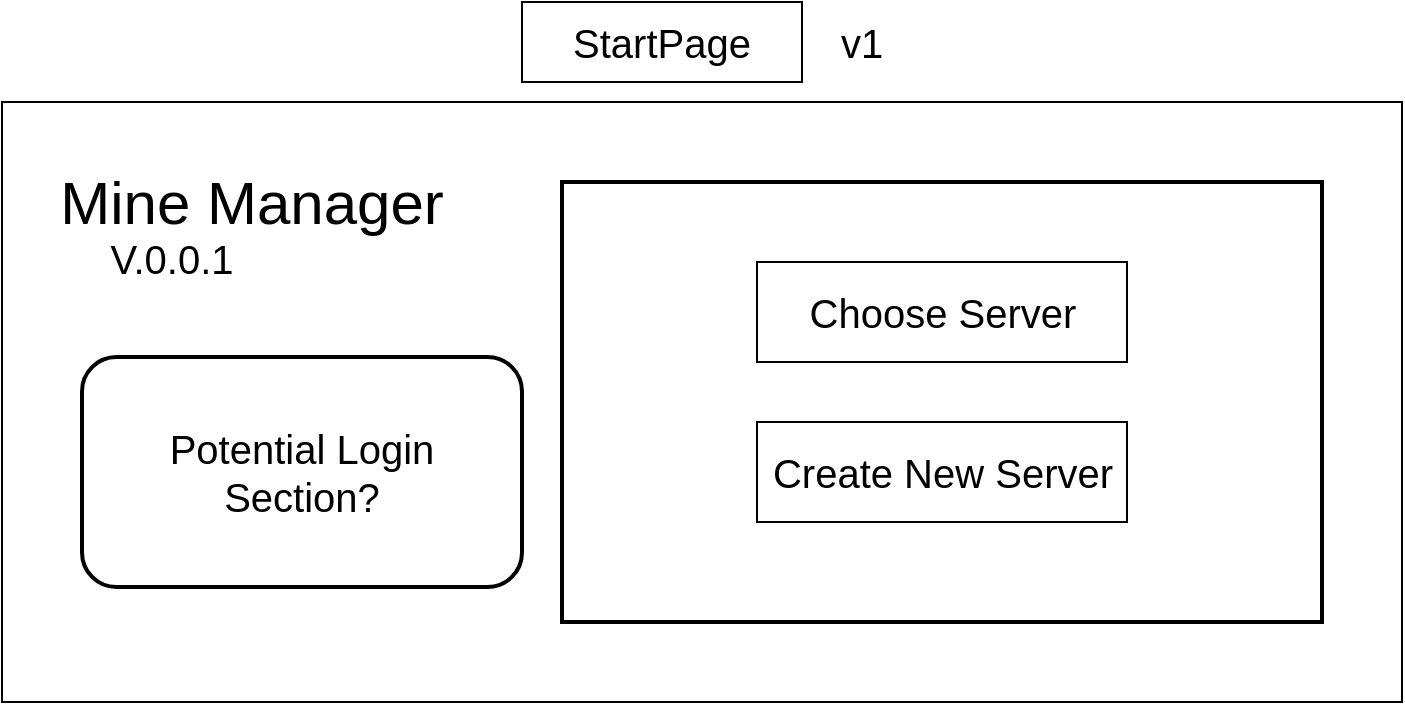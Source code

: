 <mxfile version="16.6.4" type="github"><diagram id="2XXeRItCH8uOyoJOFIRZ" name="Page-1"><mxGraphModel dx="1422" dy="762" grid="1" gridSize="10" guides="1" tooltips="1" connect="1" arrows="1" fold="1" page="1" pageScale="1" pageWidth="850" pageHeight="1100" math="0" shadow="0"><root><mxCell id="0"/><mxCell id="1" parent="0"/><mxCell id="UEncbRYaiT28Zr6wl8QN-14" value="" style="group" vertex="1" connectable="0" parent="1"><mxGeometry x="120" y="80" width="700" height="350" as="geometry"/></mxCell><mxCell id="UEncbRYaiT28Zr6wl8QN-2" value="" style="rounded=0;whiteSpace=wrap;html=1;" vertex="1" parent="UEncbRYaiT28Zr6wl8QN-14"><mxGeometry y="50" width="700" height="300" as="geometry"/></mxCell><mxCell id="UEncbRYaiT28Zr6wl8QN-3" value="&lt;font style=&quot;font-size: 30px&quot;&gt;Mine Manager&lt;/font&gt;" style="text;html=1;strokeColor=none;fillColor=none;align=center;verticalAlign=middle;whiteSpace=wrap;rounded=0;strokeWidth=2;" vertex="1" parent="UEncbRYaiT28Zr6wl8QN-14"><mxGeometry x="20" y="70" width="210" height="60" as="geometry"/></mxCell><mxCell id="UEncbRYaiT28Zr6wl8QN-6" value="&lt;font style=&quot;font-size: 20px&quot;&gt;V.0.0.1&lt;/font&gt;" style="text;html=1;strokeColor=none;fillColor=none;align=center;verticalAlign=middle;whiteSpace=wrap;rounded=0;fontSize=30;" vertex="1" parent="UEncbRYaiT28Zr6wl8QN-14"><mxGeometry x="10" y="110" width="150" height="30" as="geometry"/></mxCell><mxCell id="UEncbRYaiT28Zr6wl8QN-7" value="" style="rounded=0;whiteSpace=wrap;html=1;fontSize=20;strokeColor=default;strokeWidth=2;" vertex="1" parent="UEncbRYaiT28Zr6wl8QN-14"><mxGeometry x="280" y="90" width="380" height="220" as="geometry"/></mxCell><mxCell id="UEncbRYaiT28Zr6wl8QN-8" value="Choose Server" style="text;html=1;strokeColor=default;fillColor=none;align=center;verticalAlign=middle;whiteSpace=wrap;rounded=0;fontSize=20;" vertex="1" parent="UEncbRYaiT28Zr6wl8QN-14"><mxGeometry x="377.5" y="130" width="185" height="50" as="geometry"/></mxCell><mxCell id="UEncbRYaiT28Zr6wl8QN-9" value="Create New Server" style="text;html=1;strokeColor=default;fillColor=none;align=center;verticalAlign=middle;whiteSpace=wrap;rounded=0;fontSize=20;" vertex="1" parent="UEncbRYaiT28Zr6wl8QN-14"><mxGeometry x="377.5" y="210" width="185" height="50" as="geometry"/></mxCell><mxCell id="UEncbRYaiT28Zr6wl8QN-11" value="Potential Login &lt;br&gt;Section?" style="rounded=1;whiteSpace=wrap;html=1;fontSize=20;strokeColor=default;strokeWidth=2;" vertex="1" parent="UEncbRYaiT28Zr6wl8QN-14"><mxGeometry x="40" y="177.5" width="220" height="115" as="geometry"/></mxCell><mxCell id="UEncbRYaiT28Zr6wl8QN-12" value="StartPage" style="text;html=1;strokeColor=default;fillColor=none;align=center;verticalAlign=middle;whiteSpace=wrap;rounded=0;fontSize=20;" vertex="1" parent="UEncbRYaiT28Zr6wl8QN-14"><mxGeometry x="260" width="140" height="40" as="geometry"/></mxCell><mxCell id="UEncbRYaiT28Zr6wl8QN-13" value="v1" style="text;html=1;strokeColor=none;fillColor=none;align=center;verticalAlign=middle;whiteSpace=wrap;rounded=0;fontSize=20;" vertex="1" parent="UEncbRYaiT28Zr6wl8QN-14"><mxGeometry x="400" y="5" width="60" height="30" as="geometry"/></mxCell></root></mxGraphModel></diagram></mxfile>